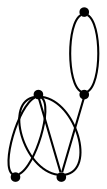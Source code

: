 graph {
  node [shape=point,comment="{\"directed\":false,\"doi\":\"10.1007/978-3-319-03841-4_29\",\"figure\":\"6\"}"]

  v0 [pos="1170.5188184334118,733.362545526847"]
  v1 [pos="1020.4106620543321,733.362545526847"]
  v2 [pos="870.3024420510949,733.362545526847"]
  v3 [pos="720.1942220478577,733.362545526847"]
  v4 [pos="570.0860020446206,733.362545526847"]

  v2 -- v1 [id="-12",pos="870.3024420510949,733.362545526847 911.9991698297719,754.5910583669069 911.9991698297719,754.5910583669069 911.9991698297719,754.5910583669069 928.6778609412426,754.5910583669069 962.0352431641842,754.5910583669069 1020.4106620543321,733.362545526847"]
  v2 -- v1 [id="-13",pos="870.3024420510949,733.362545526847 1020.4106620543321,733.362545526847 1020.4106620543321,733.362545526847 1020.4106620543321,733.362545526847"]
  v1 -- v2 [id="-22",pos="1020.4106620543321,733.362545526847 967.6684624341981,712.1340962754803 967.6684624341981,712.1340962754803 967.6684624341981,712.1340962754803 939.9484986756572,712.1340962754803 884.5043083400312,712.1340962754803 870.3024420510949,733.362545526847"]
  v1 -- v0 [id="-31",pos="1020.4106620543321,733.362545526847 1062.103190638622,712.1340962754803 1062.103190638622,712.1340962754803 1062.103190638622,712.1340962754803 1078.7819453742502,712.1340962754803 1112.1393275971918,712.1340962754803 1170.5188184334118,733.362545526847"]
  v1 -- v0 [id="-32",pos="1020.4106620543321,733.362545526847 1062.107389833009,733.362545526847 1062.107389833009,733.362545526847 1062.107389833009,733.362545526847 1078.7860173203223,733.362545526847 1112.143399543264,733.362545526847 1170.5188184334118,733.362545526847"]
  v4 -- v3 [id="-41",pos="570.0860020446206,733.362545526847 609.272629566455,733.3627362929259 623.4453559913127,733.3627362929259 631.8972526814482,733.3627362929259 640.3533485659707,733.3627362929259 643.0886783399283,733.3627362929259 647.3125588998813,729.824661417698 651.5322402654474,726.2865865424703 657.2363368467794,719.2104367920147 662.8528865875605,715.6723619167868 668.465300758112,712.1342870415591 673.9942400341847,712.1342870415591 720.1942220478577,733.362545526847"]
  v4 -- v3 [id="-42",pos="570.0860020446206,733.362545526847 609.8771863098525,712.1340962754803 624.6545331022651,712.1340962754803 633.9778898759952,712.1340962754803 643.3054458441122,712.1340962754803 647.1874101823205,712.1340962754803 650.9526241917417,715.672171150708 654.7178382011631,719.2102460259358 658.3663018817973,726.2863957763915 662.7027972003078,729.8244706516192 667.0392288946609,733.362545526847 672.0594930325036,733.362545526847 720.1942220478577,733.362545526847"]
  v3 -- v2 [id="-49",pos="720.1942220478577,733.362545526847 760.4190685697721,733.362545526847 767.3574101800631,733.362545526847 777.4438114732171,729.8244706516192 787.5302763905286,726.2863957763915 800.7648009907031,719.2102460259358 809.892258983869,715.672171150708 819.0196533528775,712.1340962754803 824.0399174907202,712.1340962754803 870.3024420510949,733.362545526847"]
}